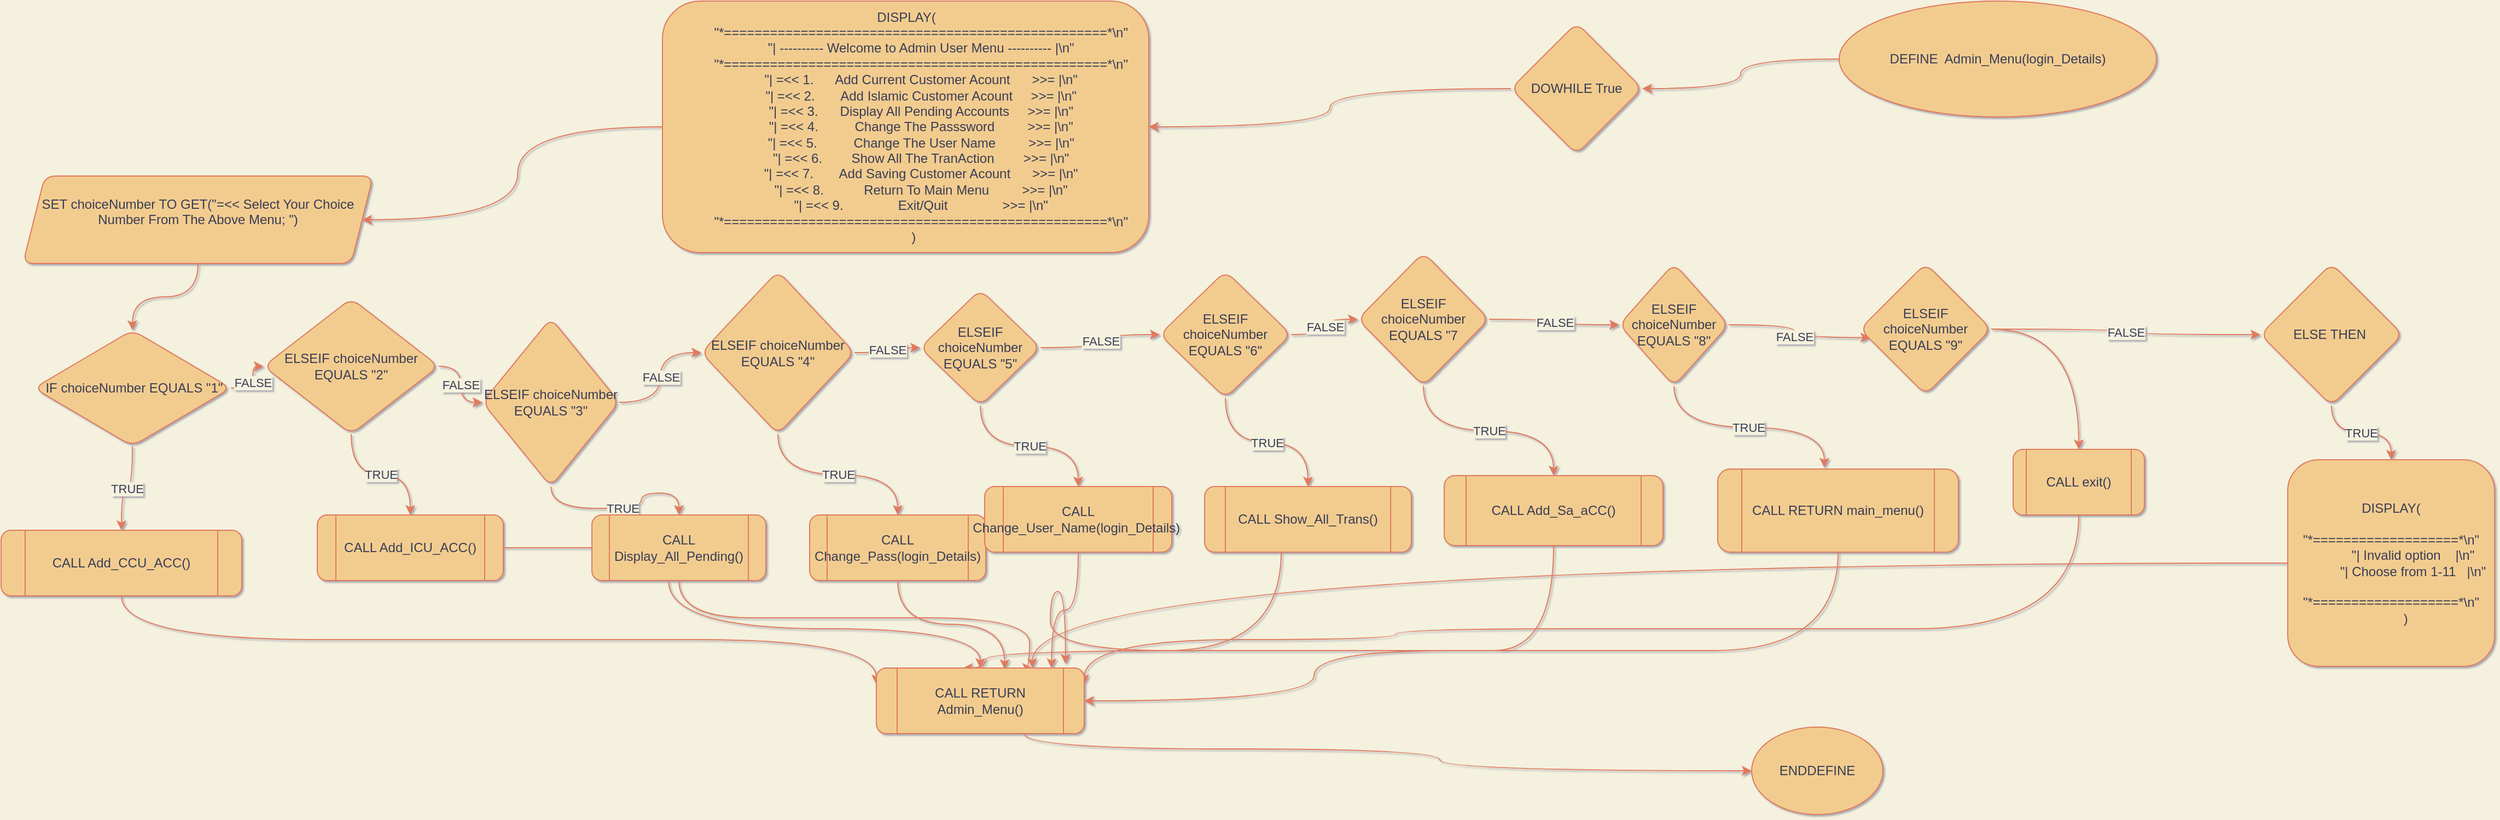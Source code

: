 <mxfile version="15.8.4" type="device"><diagram id="C5RBs43oDa-KdzZeNtuy" name="Page-1"><mxGraphModel dx="2076" dy="1376" grid="1" gridSize="10" guides="1" tooltips="1" connect="1" arrows="1" fold="1" page="1" pageScale="1" pageWidth="827" pageHeight="1169" background="#F4F1DE" math="0" shadow="1"><root><mxCell id="WIyWlLk6GJQsqaUBKTNV-0"/><mxCell id="WIyWlLk6GJQsqaUBKTNV-1" parent="WIyWlLk6GJQsqaUBKTNV-0"/><mxCell id="ummFpSH_iRluX2cPWwjT-0" style="edgeStyle=orthogonalEdgeStyle;orthogonalLoop=1;jettySize=auto;html=1;strokeColor=#E07A5F;fontColor=#393C56;labelBackgroundColor=#F4F1DE;curved=1;" edge="1" parent="WIyWlLk6GJQsqaUBKTNV-1" source="ummFpSH_iRluX2cPWwjT-1" target="ummFpSH_iRluX2cPWwjT-3"><mxGeometry relative="1" as="geometry"/></mxCell><mxCell id="ummFpSH_iRluX2cPWwjT-1" value="DEFINE&amp;nbsp; Admin_Menu(login_Details)" style="ellipse;whiteSpace=wrap;html=1;fillColor=#F2CC8F;strokeColor=#E07A5F;fontColor=#393C56;rounded=1;" vertex="1" parent="WIyWlLk6GJQsqaUBKTNV-1"><mxGeometry x="1781" y="40" width="290" height="106" as="geometry"/></mxCell><mxCell id="ummFpSH_iRluX2cPWwjT-2" value="" style="edgeStyle=orthogonalEdgeStyle;orthogonalLoop=1;jettySize=auto;html=1;strokeColor=#E07A5F;fontColor=#393C56;labelBackgroundColor=#F4F1DE;curved=1;" edge="1" parent="WIyWlLk6GJQsqaUBKTNV-1" source="ummFpSH_iRluX2cPWwjT-3" target="ummFpSH_iRluX2cPWwjT-5"><mxGeometry relative="1" as="geometry"/></mxCell><mxCell id="ummFpSH_iRluX2cPWwjT-3" value="DOWHILE True" style="rhombus;whiteSpace=wrap;html=1;fillColor=#F2CC8F;strokeColor=#E07A5F;fontColor=#393C56;rounded=1;" vertex="1" parent="WIyWlLk6GJQsqaUBKTNV-1"><mxGeometry x="1481" y="60" width="120" height="120" as="geometry"/></mxCell><mxCell id="ummFpSH_iRluX2cPWwjT-4" value="" style="edgeStyle=orthogonalEdgeStyle;orthogonalLoop=1;jettySize=auto;html=1;strokeColor=#E07A5F;fontColor=#393C56;labelBackgroundColor=#F4F1DE;curved=1;" edge="1" parent="WIyWlLk6GJQsqaUBKTNV-1" source="ummFpSH_iRluX2cPWwjT-5" target="ummFpSH_iRluX2cPWwjT-7"><mxGeometry relative="1" as="geometry"/></mxCell><mxCell id="ummFpSH_iRluX2cPWwjT-5" value="&lt;div&gt;DISPLAY(&lt;/div&gt;&lt;div&gt;&amp;nbsp; &amp;nbsp; &amp;nbsp; &amp;nbsp; &quot;*==================================================*\n&quot;&lt;/div&gt;&lt;div&gt;&amp;nbsp; &amp;nbsp; &amp;nbsp; &amp;nbsp; &quot;| ---------- Welcome to Admin User Menu ---------- |\n&quot;&lt;/div&gt;&lt;div&gt;&amp;nbsp; &amp;nbsp; &amp;nbsp; &amp;nbsp; &quot;*==================================================*\n&quot;&lt;/div&gt;&lt;div&gt;&amp;nbsp; &amp;nbsp; &amp;nbsp; &amp;nbsp; &quot;| =&amp;lt;&amp;lt; 1.&amp;nbsp; &amp;nbsp; &amp;nbsp; Add Current Customer Acount&amp;nbsp; &amp;nbsp; &amp;nbsp; &amp;gt;&amp;gt;= |\n&quot;&lt;/div&gt;&lt;div&gt;&amp;nbsp; &amp;nbsp; &amp;nbsp; &amp;nbsp; &quot;| =&amp;lt;&amp;lt; 2.&amp;nbsp; &amp;nbsp; &amp;nbsp; &amp;nbsp;Add Islamic Customer Acount&amp;nbsp; &amp;nbsp; &amp;nbsp;&amp;gt;&amp;gt;= |\n&quot;&lt;/div&gt;&lt;div&gt;&amp;nbsp; &amp;nbsp; &amp;nbsp; &amp;nbsp; &quot;| =&amp;lt;&amp;lt; 3.&amp;nbsp; &amp;nbsp; &amp;nbsp; Display All Pending Accounts&amp;nbsp; &amp;nbsp; &amp;nbsp;&amp;gt;&amp;gt;= |\n&quot;&lt;/div&gt;&lt;div&gt;&amp;nbsp; &amp;nbsp; &amp;nbsp; &amp;nbsp; &quot;| =&amp;lt;&amp;lt; 4.&amp;nbsp; &amp;nbsp; &amp;nbsp; &amp;nbsp; &amp;nbsp; Change The Passsword&amp;nbsp; &amp;nbsp; &amp;nbsp; &amp;nbsp; &amp;nbsp;&amp;gt;&amp;gt;= |\n&quot;&lt;/div&gt;&lt;div&gt;&amp;nbsp; &amp;nbsp; &amp;nbsp; &amp;nbsp; &quot;| =&amp;lt;&amp;lt; 5.&amp;nbsp; &amp;nbsp; &amp;nbsp; &amp;nbsp; &amp;nbsp; Change The User Name&amp;nbsp; &amp;nbsp; &amp;nbsp; &amp;nbsp; &amp;nbsp;&amp;gt;&amp;gt;= |\n&quot;&lt;/div&gt;&lt;div&gt;&amp;nbsp; &amp;nbsp; &amp;nbsp; &amp;nbsp; &quot;| =&amp;lt;&amp;lt; 6.&amp;nbsp; &amp;nbsp; &amp;nbsp; &amp;nbsp; Show All The TranAction&amp;nbsp; &amp;nbsp; &amp;nbsp; &amp;nbsp; &amp;gt;&amp;gt;= |\n&quot;&lt;/div&gt;&lt;div&gt;&amp;nbsp; &amp;nbsp; &amp;nbsp; &amp;nbsp; &quot;| =&amp;lt;&amp;lt; 7.&amp;nbsp; &amp;nbsp; &amp;nbsp; &amp;nbsp;Add Saving Customer Acount&amp;nbsp; &amp;nbsp; &amp;nbsp; &amp;gt;&amp;gt;= |\n&quot;&lt;/div&gt;&lt;div&gt;&amp;nbsp; &amp;nbsp; &amp;nbsp; &amp;nbsp; &quot;| =&amp;lt;&amp;lt; 8.&amp;nbsp; &amp;nbsp; &amp;nbsp; &amp;nbsp; &amp;nbsp; &amp;nbsp;Return To Main Menu&amp;nbsp; &amp;nbsp; &amp;nbsp; &amp;nbsp; &amp;nbsp;&amp;gt;&amp;gt;= |\n&quot;&lt;/div&gt;&lt;div&gt;&amp;nbsp; &amp;nbsp; &amp;nbsp; &amp;nbsp; &quot;| =&amp;lt;&amp;lt; 9.&amp;nbsp; &amp;nbsp; &amp;nbsp; &amp;nbsp; &amp;nbsp; &amp;nbsp; &amp;nbsp; &amp;nbsp;Exit/Quit&amp;nbsp; &amp;nbsp; &amp;nbsp; &amp;nbsp; &amp;nbsp; &amp;nbsp; &amp;nbsp; &amp;nbsp;&amp;gt;&amp;gt;= |\n&quot;&lt;/div&gt;&lt;div&gt;&amp;nbsp; &amp;nbsp; &amp;nbsp; &amp;nbsp; &quot;*==================================================*\n&quot;&lt;/div&gt;&lt;div&gt;&amp;nbsp; &amp;nbsp; )&lt;/div&gt;" style="whiteSpace=wrap;html=1;fillColor=#F2CC8F;strokeColor=#E07A5F;fontColor=#393C56;rounded=1;" vertex="1" parent="WIyWlLk6GJQsqaUBKTNV-1"><mxGeometry x="705.5" y="40" width="444.5" height="230" as="geometry"/></mxCell><mxCell id="ummFpSH_iRluX2cPWwjT-6" style="edgeStyle=orthogonalEdgeStyle;orthogonalLoop=1;jettySize=auto;html=1;entryX=0.5;entryY=0;entryDx=0;entryDy=0;strokeColor=#E07A5F;fontColor=#393C56;labelBackgroundColor=#F4F1DE;curved=1;" edge="1" parent="WIyWlLk6GJQsqaUBKTNV-1" source="ummFpSH_iRluX2cPWwjT-7" target="ummFpSH_iRluX2cPWwjT-10"><mxGeometry relative="1" as="geometry"/></mxCell><mxCell id="ummFpSH_iRluX2cPWwjT-7" value="&lt;div&gt;SET choiceNumber TO GET(&quot;=&amp;lt;&amp;lt; Select Your Choice Number From The Above Menu; &quot;)&lt;/div&gt;&lt;div&gt;&lt;br&gt;&lt;/div&gt;" style="shape=parallelogram;perimeter=parallelogramPerimeter;whiteSpace=wrap;html=1;fixedSize=1;fillColor=#F2CC8F;strokeColor=#E07A5F;fontColor=#393C56;rounded=1;" vertex="1" parent="WIyWlLk6GJQsqaUBKTNV-1"><mxGeometry x="121" y="200" width="320" height="80" as="geometry"/></mxCell><mxCell id="ummFpSH_iRluX2cPWwjT-8" value="TRUE" style="edgeStyle=orthogonalEdgeStyle;orthogonalLoop=1;jettySize=auto;html=1;strokeColor=#E07A5F;fontColor=#393C56;labelBackgroundColor=#F4F1DE;curved=1;" edge="1" parent="WIyWlLk6GJQsqaUBKTNV-1" source="ummFpSH_iRluX2cPWwjT-10" target="ummFpSH_iRluX2cPWwjT-41"><mxGeometry relative="1" as="geometry"/></mxCell><mxCell id="ummFpSH_iRluX2cPWwjT-9" value="FALSE" style="edgeStyle=orthogonalEdgeStyle;orthogonalLoop=1;jettySize=auto;html=1;strokeColor=#E07A5F;fontColor=#393C56;labelBackgroundColor=#F4F1DE;curved=1;" edge="1" parent="WIyWlLk6GJQsqaUBKTNV-1" source="ummFpSH_iRluX2cPWwjT-10" target="ummFpSH_iRluX2cPWwjT-13"><mxGeometry relative="1" as="geometry"/></mxCell><mxCell id="ummFpSH_iRluX2cPWwjT-10" value="&amp;nbsp;IF choiceNumber EQUALS &quot;1&quot;" style="rhombus;whiteSpace=wrap;html=1;fillColor=#F2CC8F;strokeColor=#E07A5F;fontColor=#393C56;rounded=1;" vertex="1" parent="WIyWlLk6GJQsqaUBKTNV-1"><mxGeometry x="131" y="341" width="180" height="106" as="geometry"/></mxCell><mxCell id="ummFpSH_iRluX2cPWwjT-11" value="TRUE" style="edgeStyle=orthogonalEdgeStyle;orthogonalLoop=1;jettySize=auto;html=1;strokeColor=#E07A5F;fontColor=#393C56;labelBackgroundColor=#F4F1DE;curved=1;" edge="1" parent="WIyWlLk6GJQsqaUBKTNV-1" source="ummFpSH_iRluX2cPWwjT-13" target="ummFpSH_iRluX2cPWwjT-43"><mxGeometry relative="1" as="geometry"/></mxCell><mxCell id="ummFpSH_iRluX2cPWwjT-12" value="FALSE" style="edgeStyle=orthogonalEdgeStyle;orthogonalLoop=1;jettySize=auto;html=1;strokeColor=#E07A5F;fontColor=#393C56;labelBackgroundColor=#F4F1DE;curved=1;" edge="1" parent="WIyWlLk6GJQsqaUBKTNV-1" source="ummFpSH_iRluX2cPWwjT-13" target="ummFpSH_iRluX2cPWwjT-16"><mxGeometry relative="1" as="geometry"/></mxCell><mxCell id="ummFpSH_iRluX2cPWwjT-13" value="ELSEIF choiceNumber EQUALS &quot;2&quot;" style="rhombus;whiteSpace=wrap;html=1;fillColor=#F2CC8F;strokeColor=#E07A5F;fontColor=#393C56;rounded=1;" vertex="1" parent="WIyWlLk6GJQsqaUBKTNV-1"><mxGeometry x="341" y="312" width="160" height="124" as="geometry"/></mxCell><mxCell id="ummFpSH_iRluX2cPWwjT-14" value="TRUE" style="edgeStyle=orthogonalEdgeStyle;orthogonalLoop=1;jettySize=auto;html=1;strokeColor=#E07A5F;fontColor=#393C56;labelBackgroundColor=#F4F1DE;curved=1;" edge="1" parent="WIyWlLk6GJQsqaUBKTNV-1" source="ummFpSH_iRluX2cPWwjT-16" target="ummFpSH_iRluX2cPWwjT-68"><mxGeometry relative="1" as="geometry"/></mxCell><mxCell id="ummFpSH_iRluX2cPWwjT-15" value="FALSE" style="edgeStyle=orthogonalEdgeStyle;orthogonalLoop=1;jettySize=auto;html=1;strokeColor=#E07A5F;fontColor=#393C56;labelBackgroundColor=#F4F1DE;curved=1;" edge="1" parent="WIyWlLk6GJQsqaUBKTNV-1" source="ummFpSH_iRluX2cPWwjT-16" target="ummFpSH_iRluX2cPWwjT-19"><mxGeometry relative="1" as="geometry"/></mxCell><mxCell id="ummFpSH_iRluX2cPWwjT-16" value="ELSEIF choiceNumber EQUALS &quot;3&quot;" style="rhombus;whiteSpace=wrap;html=1;fillColor=#F2CC8F;strokeColor=#E07A5F;fontColor=#393C56;rounded=1;" vertex="1" parent="WIyWlLk6GJQsqaUBKTNV-1"><mxGeometry x="541" y="330" width="125" height="154" as="geometry"/></mxCell><mxCell id="ummFpSH_iRluX2cPWwjT-17" value="TRUE" style="edgeStyle=orthogonalEdgeStyle;orthogonalLoop=1;jettySize=auto;html=1;strokeColor=#E07A5F;fontColor=#393C56;labelBackgroundColor=#F4F1DE;curved=1;" edge="1" parent="WIyWlLk6GJQsqaUBKTNV-1" source="ummFpSH_iRluX2cPWwjT-19" target="ummFpSH_iRluX2cPWwjT-46"><mxGeometry relative="1" as="geometry"/></mxCell><mxCell id="ummFpSH_iRluX2cPWwjT-18" value="FALSE" style="edgeStyle=orthogonalEdgeStyle;orthogonalLoop=1;jettySize=auto;html=1;strokeColor=#E07A5F;fontColor=#393C56;labelBackgroundColor=#F4F1DE;curved=1;" edge="1" parent="WIyWlLk6GJQsqaUBKTNV-1" source="ummFpSH_iRluX2cPWwjT-19" target="ummFpSH_iRluX2cPWwjT-22"><mxGeometry relative="1" as="geometry"/></mxCell><mxCell id="ummFpSH_iRluX2cPWwjT-19" value="ELSEIF choiceNumber EQUALS &quot;4&quot;" style="rhombus;whiteSpace=wrap;html=1;fillColor=#F2CC8F;strokeColor=#E07A5F;fontColor=#393C56;rounded=1;" vertex="1" parent="WIyWlLk6GJQsqaUBKTNV-1"><mxGeometry x="741" y="287" width="140" height="149" as="geometry"/></mxCell><mxCell id="ummFpSH_iRluX2cPWwjT-20" value="TRUE" style="edgeStyle=orthogonalEdgeStyle;orthogonalLoop=1;jettySize=auto;html=1;strokeColor=#E07A5F;fontColor=#393C56;labelBackgroundColor=#F4F1DE;curved=1;" edge="1" parent="WIyWlLk6GJQsqaUBKTNV-1" source="ummFpSH_iRluX2cPWwjT-22" target="ummFpSH_iRluX2cPWwjT-48"><mxGeometry relative="1" as="geometry"/></mxCell><mxCell id="ummFpSH_iRluX2cPWwjT-21" value="FALSE" style="edgeStyle=orthogonalEdgeStyle;orthogonalLoop=1;jettySize=auto;html=1;strokeColor=#E07A5F;fontColor=#393C56;labelBackgroundColor=#F4F1DE;curved=1;" edge="1" parent="WIyWlLk6GJQsqaUBKTNV-1" source="ummFpSH_iRluX2cPWwjT-22" target="ummFpSH_iRluX2cPWwjT-25"><mxGeometry relative="1" as="geometry"/></mxCell><mxCell id="ummFpSH_iRluX2cPWwjT-22" value="ELSEIF choiceNumber EQUALS &quot;5&quot;" style="rhombus;whiteSpace=wrap;html=1;fillColor=#F2CC8F;strokeColor=#E07A5F;fontColor=#393C56;rounded=1;" vertex="1" parent="WIyWlLk6GJQsqaUBKTNV-1"><mxGeometry x="941" y="304" width="110" height="106" as="geometry"/></mxCell><mxCell id="ummFpSH_iRluX2cPWwjT-23" value="TRUE" style="edgeStyle=orthogonalEdgeStyle;orthogonalLoop=1;jettySize=auto;html=1;strokeColor=#E07A5F;fontColor=#393C56;labelBackgroundColor=#F4F1DE;curved=1;" edge="1" parent="WIyWlLk6GJQsqaUBKTNV-1" source="ummFpSH_iRluX2cPWwjT-25" target="ummFpSH_iRluX2cPWwjT-50"><mxGeometry relative="1" as="geometry"/></mxCell><mxCell id="ummFpSH_iRluX2cPWwjT-24" value="FALSE" style="edgeStyle=orthogonalEdgeStyle;orthogonalLoop=1;jettySize=auto;html=1;strokeColor=#E07A5F;fontColor=#393C56;labelBackgroundColor=#F4F1DE;curved=1;" edge="1" parent="WIyWlLk6GJQsqaUBKTNV-1" source="ummFpSH_iRluX2cPWwjT-25" target="ummFpSH_iRluX2cPWwjT-28"><mxGeometry relative="1" as="geometry"/></mxCell><mxCell id="ummFpSH_iRluX2cPWwjT-25" value="ELSEIF choiceNumber EQUALS &quot;6&quot;" style="rhombus;whiteSpace=wrap;html=1;fillColor=#F2CC8F;strokeColor=#E07A5F;fontColor=#393C56;rounded=1;" vertex="1" parent="WIyWlLk6GJQsqaUBKTNV-1"><mxGeometry x="1160" y="287" width="120" height="116" as="geometry"/></mxCell><mxCell id="ummFpSH_iRluX2cPWwjT-26" value="FALSE" style="edgeStyle=orthogonalEdgeStyle;orthogonalLoop=1;jettySize=auto;html=1;entryX=0;entryY=0.5;entryDx=0;entryDy=0;strokeColor=#E07A5F;fontColor=#393C56;labelBackgroundColor=#F4F1DE;curved=1;" edge="1" parent="WIyWlLk6GJQsqaUBKTNV-1" source="ummFpSH_iRluX2cPWwjT-28" target="ummFpSH_iRluX2cPWwjT-31"><mxGeometry relative="1" as="geometry"/></mxCell><mxCell id="ummFpSH_iRluX2cPWwjT-27" value="TRUE" style="edgeStyle=orthogonalEdgeStyle;orthogonalLoop=1;jettySize=auto;html=1;strokeColor=#E07A5F;fontColor=#393C56;labelBackgroundColor=#F4F1DE;curved=1;" edge="1" parent="WIyWlLk6GJQsqaUBKTNV-1" source="ummFpSH_iRluX2cPWwjT-28" target="ummFpSH_iRluX2cPWwjT-59"><mxGeometry relative="1" as="geometry"/></mxCell><mxCell id="ummFpSH_iRluX2cPWwjT-28" value="ELSEIF choiceNumber EQUALS &quot;7" style="rhombus;whiteSpace=wrap;html=1;fillColor=#F2CC8F;strokeColor=#E07A5F;fontColor=#393C56;rounded=1;" vertex="1" parent="WIyWlLk6GJQsqaUBKTNV-1"><mxGeometry x="1341" y="270" width="120" height="122" as="geometry"/></mxCell><mxCell id="ummFpSH_iRluX2cPWwjT-29" value="TRUE" style="edgeStyle=orthogonalEdgeStyle;orthogonalLoop=1;jettySize=auto;html=1;entryX=0.443;entryY=-0.017;entryDx=0;entryDy=0;entryPerimeter=0;strokeColor=#E07A5F;fontColor=#393C56;labelBackgroundColor=#F4F1DE;curved=1;" edge="1" parent="WIyWlLk6GJQsqaUBKTNV-1" source="ummFpSH_iRluX2cPWwjT-31" target="ummFpSH_iRluX2cPWwjT-57"><mxGeometry relative="1" as="geometry"/></mxCell><mxCell id="ummFpSH_iRluX2cPWwjT-30" value="FALSE" style="edgeStyle=orthogonalEdgeStyle;orthogonalLoop=1;jettySize=auto;html=1;entryX=0.079;entryY=0.565;entryDx=0;entryDy=0;entryPerimeter=0;strokeColor=#E07A5F;fontColor=#393C56;labelBackgroundColor=#F4F1DE;curved=1;" edge="1" parent="WIyWlLk6GJQsqaUBKTNV-1" source="ummFpSH_iRluX2cPWwjT-31" target="ummFpSH_iRluX2cPWwjT-34"><mxGeometry relative="1" as="geometry"/></mxCell><mxCell id="ummFpSH_iRluX2cPWwjT-31" value="ELSEIF choiceNumber EQUALS &quot;8&quot;" style="rhombus;whiteSpace=wrap;html=1;fillColor=#F2CC8F;strokeColor=#E07A5F;fontColor=#393C56;rounded=1;" vertex="1" parent="WIyWlLk6GJQsqaUBKTNV-1"><mxGeometry x="1580" y="280" width="100" height="112" as="geometry"/></mxCell><mxCell id="ummFpSH_iRluX2cPWwjT-33" value="FALSE" style="edgeStyle=orthogonalEdgeStyle;orthogonalLoop=1;jettySize=auto;html=1;strokeColor=#E07A5F;fontColor=#393C56;labelBackgroundColor=#F4F1DE;curved=1;" edge="1" parent="WIyWlLk6GJQsqaUBKTNV-1" source="ummFpSH_iRluX2cPWwjT-34" target="ummFpSH_iRluX2cPWwjT-39"><mxGeometry relative="1" as="geometry"><mxPoint x="1771" y="325" as="targetPoint"/></mxGeometry></mxCell><mxCell id="ummFpSH_iRluX2cPWwjT-73" style="edgeStyle=orthogonalEdgeStyle;sketch=0;orthogonalLoop=1;jettySize=auto;html=1;entryX=0.5;entryY=0;entryDx=0;entryDy=0;fontColor=#393C56;strokeColor=#E07A5F;fillColor=#F2CC8F;curved=1;" edge="1" parent="WIyWlLk6GJQsqaUBKTNV-1" source="ummFpSH_iRluX2cPWwjT-34" target="ummFpSH_iRluX2cPWwjT-55"><mxGeometry relative="1" as="geometry"/></mxCell><mxCell id="ummFpSH_iRluX2cPWwjT-34" value="ELSEIF choiceNumber EQUALS &quot;9&quot;" style="rhombus;whiteSpace=wrap;html=1;fillColor=#F2CC8F;strokeColor=#E07A5F;fontColor=#393C56;rounded=1;" vertex="1" parent="WIyWlLk6GJQsqaUBKTNV-1"><mxGeometry x="1800" y="280" width="120" height="120" as="geometry"/></mxCell><mxCell id="ummFpSH_iRluX2cPWwjT-38" value="TRUE" style="edgeStyle=orthogonalEdgeStyle;orthogonalLoop=1;jettySize=auto;html=1;entryX=0.5;entryY=0;entryDx=0;entryDy=0;strokeColor=#E07A5F;fontColor=#393C56;labelBackgroundColor=#F4F1DE;curved=1;" edge="1" parent="WIyWlLk6GJQsqaUBKTNV-1" source="ummFpSH_iRluX2cPWwjT-39" target="ummFpSH_iRluX2cPWwjT-71"><mxGeometry relative="1" as="geometry"><mxPoint x="2291" y="500" as="targetPoint"/></mxGeometry></mxCell><mxCell id="ummFpSH_iRluX2cPWwjT-39" value="ELSE THEN&amp;nbsp;" style="rhombus;whiteSpace=wrap;html=1;fillColor=#F2CC8F;strokeColor=#E07A5F;fontColor=#393C56;rounded=1;" vertex="1" parent="WIyWlLk6GJQsqaUBKTNV-1"><mxGeometry x="2166" y="280" width="130" height="130" as="geometry"/></mxCell><mxCell id="ummFpSH_iRluX2cPWwjT-40" style="edgeStyle=orthogonalEdgeStyle;orthogonalLoop=1;jettySize=auto;html=1;entryX=0;entryY=0.25;entryDx=0;entryDy=0;strokeColor=#E07A5F;fontColor=#393C56;labelBackgroundColor=#F4F1DE;curved=1;" edge="1" parent="WIyWlLk6GJQsqaUBKTNV-1" source="ummFpSH_iRluX2cPWwjT-41" target="ummFpSH_iRluX2cPWwjT-66"><mxGeometry relative="1" as="geometry"><Array as="points"><mxPoint x="571" y="624"/><mxPoint x="961" y="624"/></Array></mxGeometry></mxCell><mxCell id="ummFpSH_iRluX2cPWwjT-41" value="CALL Add_CCU_ACC()" style="shape=process;whiteSpace=wrap;html=1;backgroundOutline=1;fillColor=#F2CC8F;strokeColor=#E07A5F;fontColor=#393C56;rounded=1;" vertex="1" parent="WIyWlLk6GJQsqaUBKTNV-1"><mxGeometry x="101" y="524" width="220" height="60" as="geometry"/></mxCell><mxCell id="ummFpSH_iRluX2cPWwjT-42" style="edgeStyle=orthogonalEdgeStyle;orthogonalLoop=1;jettySize=auto;html=1;startArrow=none;strokeColor=#E07A5F;fontColor=#393C56;labelBackgroundColor=#F4F1DE;curved=1;" edge="1" parent="WIyWlLk6GJQsqaUBKTNV-1" source="ummFpSH_iRluX2cPWwjT-68" target="ummFpSH_iRluX2cPWwjT-66"><mxGeometry relative="1" as="geometry"><Array as="points"><mxPoint x="711" y="614"/></Array></mxGeometry></mxCell><mxCell id="ummFpSH_iRluX2cPWwjT-43" value="CALL Add_ICU_ACC()" style="shape=process;whiteSpace=wrap;html=1;backgroundOutline=1;fillColor=#F2CC8F;strokeColor=#E07A5F;fontColor=#393C56;rounded=1;" vertex="1" parent="WIyWlLk6GJQsqaUBKTNV-1"><mxGeometry x="390" y="510" width="170" height="60" as="geometry"/></mxCell><mxCell id="ummFpSH_iRluX2cPWwjT-44" style="edgeStyle=orthogonalEdgeStyle;orthogonalLoop=1;jettySize=auto;html=1;entryX=0.75;entryY=0;entryDx=0;entryDy=0;strokeColor=#E07A5F;fontColor=#393C56;labelBackgroundColor=#F4F1DE;curved=1;" edge="1" parent="WIyWlLk6GJQsqaUBKTNV-1" source="ummFpSH_iRluX2cPWwjT-68" target="ummFpSH_iRluX2cPWwjT-66"><mxGeometry relative="1" as="geometry"><Array as="points"><mxPoint x="851" y="604"/><mxPoint x="1041" y="604"/><mxPoint x="1041" y="584"/></Array></mxGeometry></mxCell><mxCell id="ummFpSH_iRluX2cPWwjT-45" style="edgeStyle=orthogonalEdgeStyle;orthogonalLoop=1;jettySize=auto;html=1;entryX=0.617;entryY=0.017;entryDx=0;entryDy=0;entryPerimeter=0;strokeColor=#E07A5F;fontColor=#393C56;labelBackgroundColor=#F4F1DE;curved=1;" edge="1" parent="WIyWlLk6GJQsqaUBKTNV-1" source="ummFpSH_iRluX2cPWwjT-46" target="ummFpSH_iRluX2cPWwjT-66"><mxGeometry relative="1" as="geometry"/></mxCell><mxCell id="ummFpSH_iRluX2cPWwjT-46" value="CALL Change_Pass(login_Details)" style="shape=process;whiteSpace=wrap;html=1;backgroundOutline=1;fillColor=#F2CC8F;strokeColor=#E07A5F;fontColor=#393C56;rounded=1;" vertex="1" parent="WIyWlLk6GJQsqaUBKTNV-1"><mxGeometry x="840" y="510" width="161" height="60" as="geometry"/></mxCell><mxCell id="ummFpSH_iRluX2cPWwjT-47" style="edgeStyle=orthogonalEdgeStyle;orthogonalLoop=1;jettySize=auto;html=1;entryX=0.843;entryY=0.003;entryDx=0;entryDy=0;entryPerimeter=0;strokeColor=#E07A5F;fontColor=#393C56;labelBackgroundColor=#F4F1DE;curved=1;" edge="1" parent="WIyWlLk6GJQsqaUBKTNV-1" source="ummFpSH_iRluX2cPWwjT-48" target="ummFpSH_iRluX2cPWwjT-66"><mxGeometry relative="1" as="geometry"/></mxCell><mxCell id="ummFpSH_iRluX2cPWwjT-48" value="CALL Change_User_Name(login_Details)&amp;nbsp;" style="shape=process;whiteSpace=wrap;html=1;backgroundOutline=1;fillColor=#F2CC8F;strokeColor=#E07A5F;fontColor=#393C56;rounded=1;" vertex="1" parent="WIyWlLk6GJQsqaUBKTNV-1"><mxGeometry x="1000" y="484" width="171" height="60" as="geometry"/></mxCell><mxCell id="ummFpSH_iRluX2cPWwjT-49" style="edgeStyle=orthogonalEdgeStyle;orthogonalLoop=1;jettySize=auto;html=1;entryX=0.91;entryY=-0.063;entryDx=0;entryDy=0;entryPerimeter=0;strokeColor=#E07A5F;fontColor=#393C56;labelBackgroundColor=#F4F1DE;curved=1;" edge="1" parent="WIyWlLk6GJQsqaUBKTNV-1" source="ummFpSH_iRluX2cPWwjT-50" target="ummFpSH_iRluX2cPWwjT-66"><mxGeometry relative="1" as="geometry"><Array as="points"><mxPoint x="1271" y="634"/><mxPoint x="1060" y="634"/><mxPoint x="1060" y="580"/></Array></mxGeometry></mxCell><mxCell id="ummFpSH_iRluX2cPWwjT-50" value="CALL Show_All_Trans()" style="shape=process;whiteSpace=wrap;html=1;backgroundOutline=1;fillColor=#F2CC8F;strokeColor=#E07A5F;fontColor=#393C56;rounded=1;" vertex="1" parent="WIyWlLk6GJQsqaUBKTNV-1"><mxGeometry x="1201" y="484" width="189" height="60" as="geometry"/></mxCell><mxCell id="ummFpSH_iRluX2cPWwjT-54" style="edgeStyle=orthogonalEdgeStyle;orthogonalLoop=1;jettySize=auto;html=1;entryX=1;entryY=0.25;entryDx=0;entryDy=0;strokeColor=#E07A5F;fontColor=#393C56;labelBackgroundColor=#F4F1DE;curved=1;" edge="1" parent="WIyWlLk6GJQsqaUBKTNV-1" source="ummFpSH_iRluX2cPWwjT-55" target="ummFpSH_iRluX2cPWwjT-66"><mxGeometry relative="1" as="geometry"><Array as="points"><mxPoint x="1701" y="614"/><mxPoint x="1376" y="614"/><mxPoint x="1376" y="624"/><mxPoint x="1151" y="624"/></Array></mxGeometry></mxCell><mxCell id="ummFpSH_iRluX2cPWwjT-55" value="CALL exit()" style="shape=process;whiteSpace=wrap;html=1;backgroundOutline=1;fillColor=#F2CC8F;strokeColor=#E07A5F;fontColor=#393C56;rounded=1;" vertex="1" parent="WIyWlLk6GJQsqaUBKTNV-1"><mxGeometry x="1940" y="450" width="120" height="60" as="geometry"/></mxCell><mxCell id="ummFpSH_iRluX2cPWwjT-56" style="edgeStyle=orthogonalEdgeStyle;orthogonalLoop=1;jettySize=auto;html=1;entryX=1;entryY=0.5;entryDx=0;entryDy=0;strokeColor=#E07A5F;fontColor=#393C56;labelBackgroundColor=#F4F1DE;curved=1;" edge="1" parent="WIyWlLk6GJQsqaUBKTNV-1" source="ummFpSH_iRluX2cPWwjT-57" target="ummFpSH_iRluX2cPWwjT-66"><mxGeometry relative="1" as="geometry"><Array as="points"><mxPoint x="1551" y="634"/><mxPoint x="1301" y="634"/><mxPoint x="1301" y="614"/></Array></mxGeometry></mxCell><mxCell id="ummFpSH_iRluX2cPWwjT-57" value="CALL RETURN main_menu()" style="shape=process;whiteSpace=wrap;html=1;backgroundOutline=1;fillColor=#F2CC8F;strokeColor=#E07A5F;fontColor=#393C56;rounded=1;" vertex="1" parent="WIyWlLk6GJQsqaUBKTNV-1"><mxGeometry x="1670" y="468" width="220" height="76" as="geometry"/></mxCell><mxCell id="ummFpSH_iRluX2cPWwjT-58" style="edgeStyle=orthogonalEdgeStyle;orthogonalLoop=1;jettySize=auto;html=1;entryX=0.417;entryY=0;entryDx=0;entryDy=0;entryPerimeter=0;strokeColor=#E07A5F;fontColor=#393C56;labelBackgroundColor=#F4F1DE;curved=1;" edge="1" parent="WIyWlLk6GJQsqaUBKTNV-1" source="ummFpSH_iRluX2cPWwjT-59" target="ummFpSH_iRluX2cPWwjT-66"><mxGeometry relative="1" as="geometry"><Array as="points"><mxPoint x="1411" y="634"/><mxPoint x="1001" y="634"/><mxPoint x="1001" y="584"/></Array></mxGeometry></mxCell><mxCell id="ummFpSH_iRluX2cPWwjT-59" value="CALL Add_Sa_aCC()" style="shape=process;whiteSpace=wrap;html=1;backgroundOutline=1;fillColor=#F2CC8F;strokeColor=#E07A5F;fontColor=#393C56;rounded=1;" vertex="1" parent="WIyWlLk6GJQsqaUBKTNV-1"><mxGeometry x="1420" y="474" width="200" height="64" as="geometry"/></mxCell><mxCell id="ummFpSH_iRluX2cPWwjT-65" style="edgeStyle=orthogonalEdgeStyle;orthogonalLoop=1;jettySize=auto;html=1;entryX=0;entryY=0.5;entryDx=0;entryDy=0;strokeColor=#E07A5F;fontColor=#393C56;labelBackgroundColor=#F4F1DE;curved=1;" edge="1" parent="WIyWlLk6GJQsqaUBKTNV-1" source="ummFpSH_iRluX2cPWwjT-66" target="ummFpSH_iRluX2cPWwjT-67"><mxGeometry relative="1" as="geometry"><Array as="points"><mxPoint x="1036" y="724"/><mxPoint x="1416" y="724"/><mxPoint x="1416" y="744"/></Array></mxGeometry></mxCell><mxCell id="ummFpSH_iRluX2cPWwjT-66" value="CALL RETURN Admin_Menu()" style="shape=process;whiteSpace=wrap;html=1;backgroundOutline=1;fillColor=#F2CC8F;strokeColor=#E07A5F;fontColor=#393C56;rounded=1;" vertex="1" parent="WIyWlLk6GJQsqaUBKTNV-1"><mxGeometry x="901" y="650" width="190" height="60" as="geometry"/></mxCell><mxCell id="ummFpSH_iRluX2cPWwjT-67" value="ENDDEFINE" style="ellipse;whiteSpace=wrap;html=1;fillColor=#F2CC8F;strokeColor=#E07A5F;fontColor=#393C56;rounded=1;" vertex="1" parent="WIyWlLk6GJQsqaUBKTNV-1"><mxGeometry x="1701" y="704" width="120" height="80" as="geometry"/></mxCell><mxCell id="ummFpSH_iRluX2cPWwjT-68" value="CALL Display_All_Pending()" style="shape=process;whiteSpace=wrap;html=1;backgroundOutline=1;fillColor=#F2CC8F;strokeColor=#E07A5F;fontColor=#393C56;rounded=1;" vertex="1" parent="WIyWlLk6GJQsqaUBKTNV-1"><mxGeometry x="641" y="510" width="159" height="60" as="geometry"/></mxCell><mxCell id="ummFpSH_iRluX2cPWwjT-69" value="" style="edgeStyle=orthogonalEdgeStyle;orthogonalLoop=1;jettySize=auto;html=1;endArrow=none;strokeColor=#E07A5F;fontColor=#393C56;labelBackgroundColor=#F4F1DE;curved=1;" edge="1" parent="WIyWlLk6GJQsqaUBKTNV-1" source="ummFpSH_iRluX2cPWwjT-43" target="ummFpSH_iRluX2cPWwjT-68"><mxGeometry relative="1" as="geometry"><mxPoint x="571" y="494.0" as="sourcePoint"/><mxPoint x="961" y="614.0" as="targetPoint"/><Array as="points"/></mxGeometry></mxCell><mxCell id="ummFpSH_iRluX2cPWwjT-74" style="edgeStyle=orthogonalEdgeStyle;sketch=0;orthogonalLoop=1;jettySize=auto;html=1;entryX=0.75;entryY=0;entryDx=0;entryDy=0;fontColor=#393C56;strokeColor=#E07A5F;fillColor=#F2CC8F;curved=1;" edge="1" parent="WIyWlLk6GJQsqaUBKTNV-1" source="ummFpSH_iRluX2cPWwjT-71" target="ummFpSH_iRluX2cPWwjT-66"><mxGeometry relative="1" as="geometry"/></mxCell><mxCell id="ummFpSH_iRluX2cPWwjT-71" value="&lt;div&gt;DISPLAY(&lt;/div&gt;&lt;div&gt;&amp;nbsp; &amp;nbsp; &amp;nbsp; &amp;nbsp; &amp;nbsp; &amp;nbsp; &quot;*===================*\n&quot;&lt;/div&gt;&lt;div&gt;&amp;nbsp; &amp;nbsp; &amp;nbsp; &amp;nbsp; &amp;nbsp; &amp;nbsp; &quot;| Invalid option&amp;nbsp; &amp;nbsp; |\n&quot;&lt;/div&gt;&lt;div&gt;&amp;nbsp; &amp;nbsp; &amp;nbsp; &amp;nbsp; &amp;nbsp; &amp;nbsp; &quot;| Choose from 1-11&amp;nbsp; &amp;nbsp;|\n&quot;&lt;/div&gt;&lt;div&gt;&amp;nbsp; &amp;nbsp; &amp;nbsp; &amp;nbsp; &amp;nbsp; &amp;nbsp; &quot;*===================*\n&quot;&lt;/div&gt;&lt;div&gt;&amp;nbsp; &amp;nbsp; &amp;nbsp; &amp;nbsp; )&lt;/div&gt;" style="whiteSpace=wrap;html=1;aspect=fixed;fillColor=#F2CC8F;strokeColor=#E07A5F;fontColor=#393C56;rounded=1;" vertex="1" parent="WIyWlLk6GJQsqaUBKTNV-1"><mxGeometry x="2191" y="459.5" width="189" height="189" as="geometry"/></mxCell></root></mxGraphModel></diagram></mxfile>